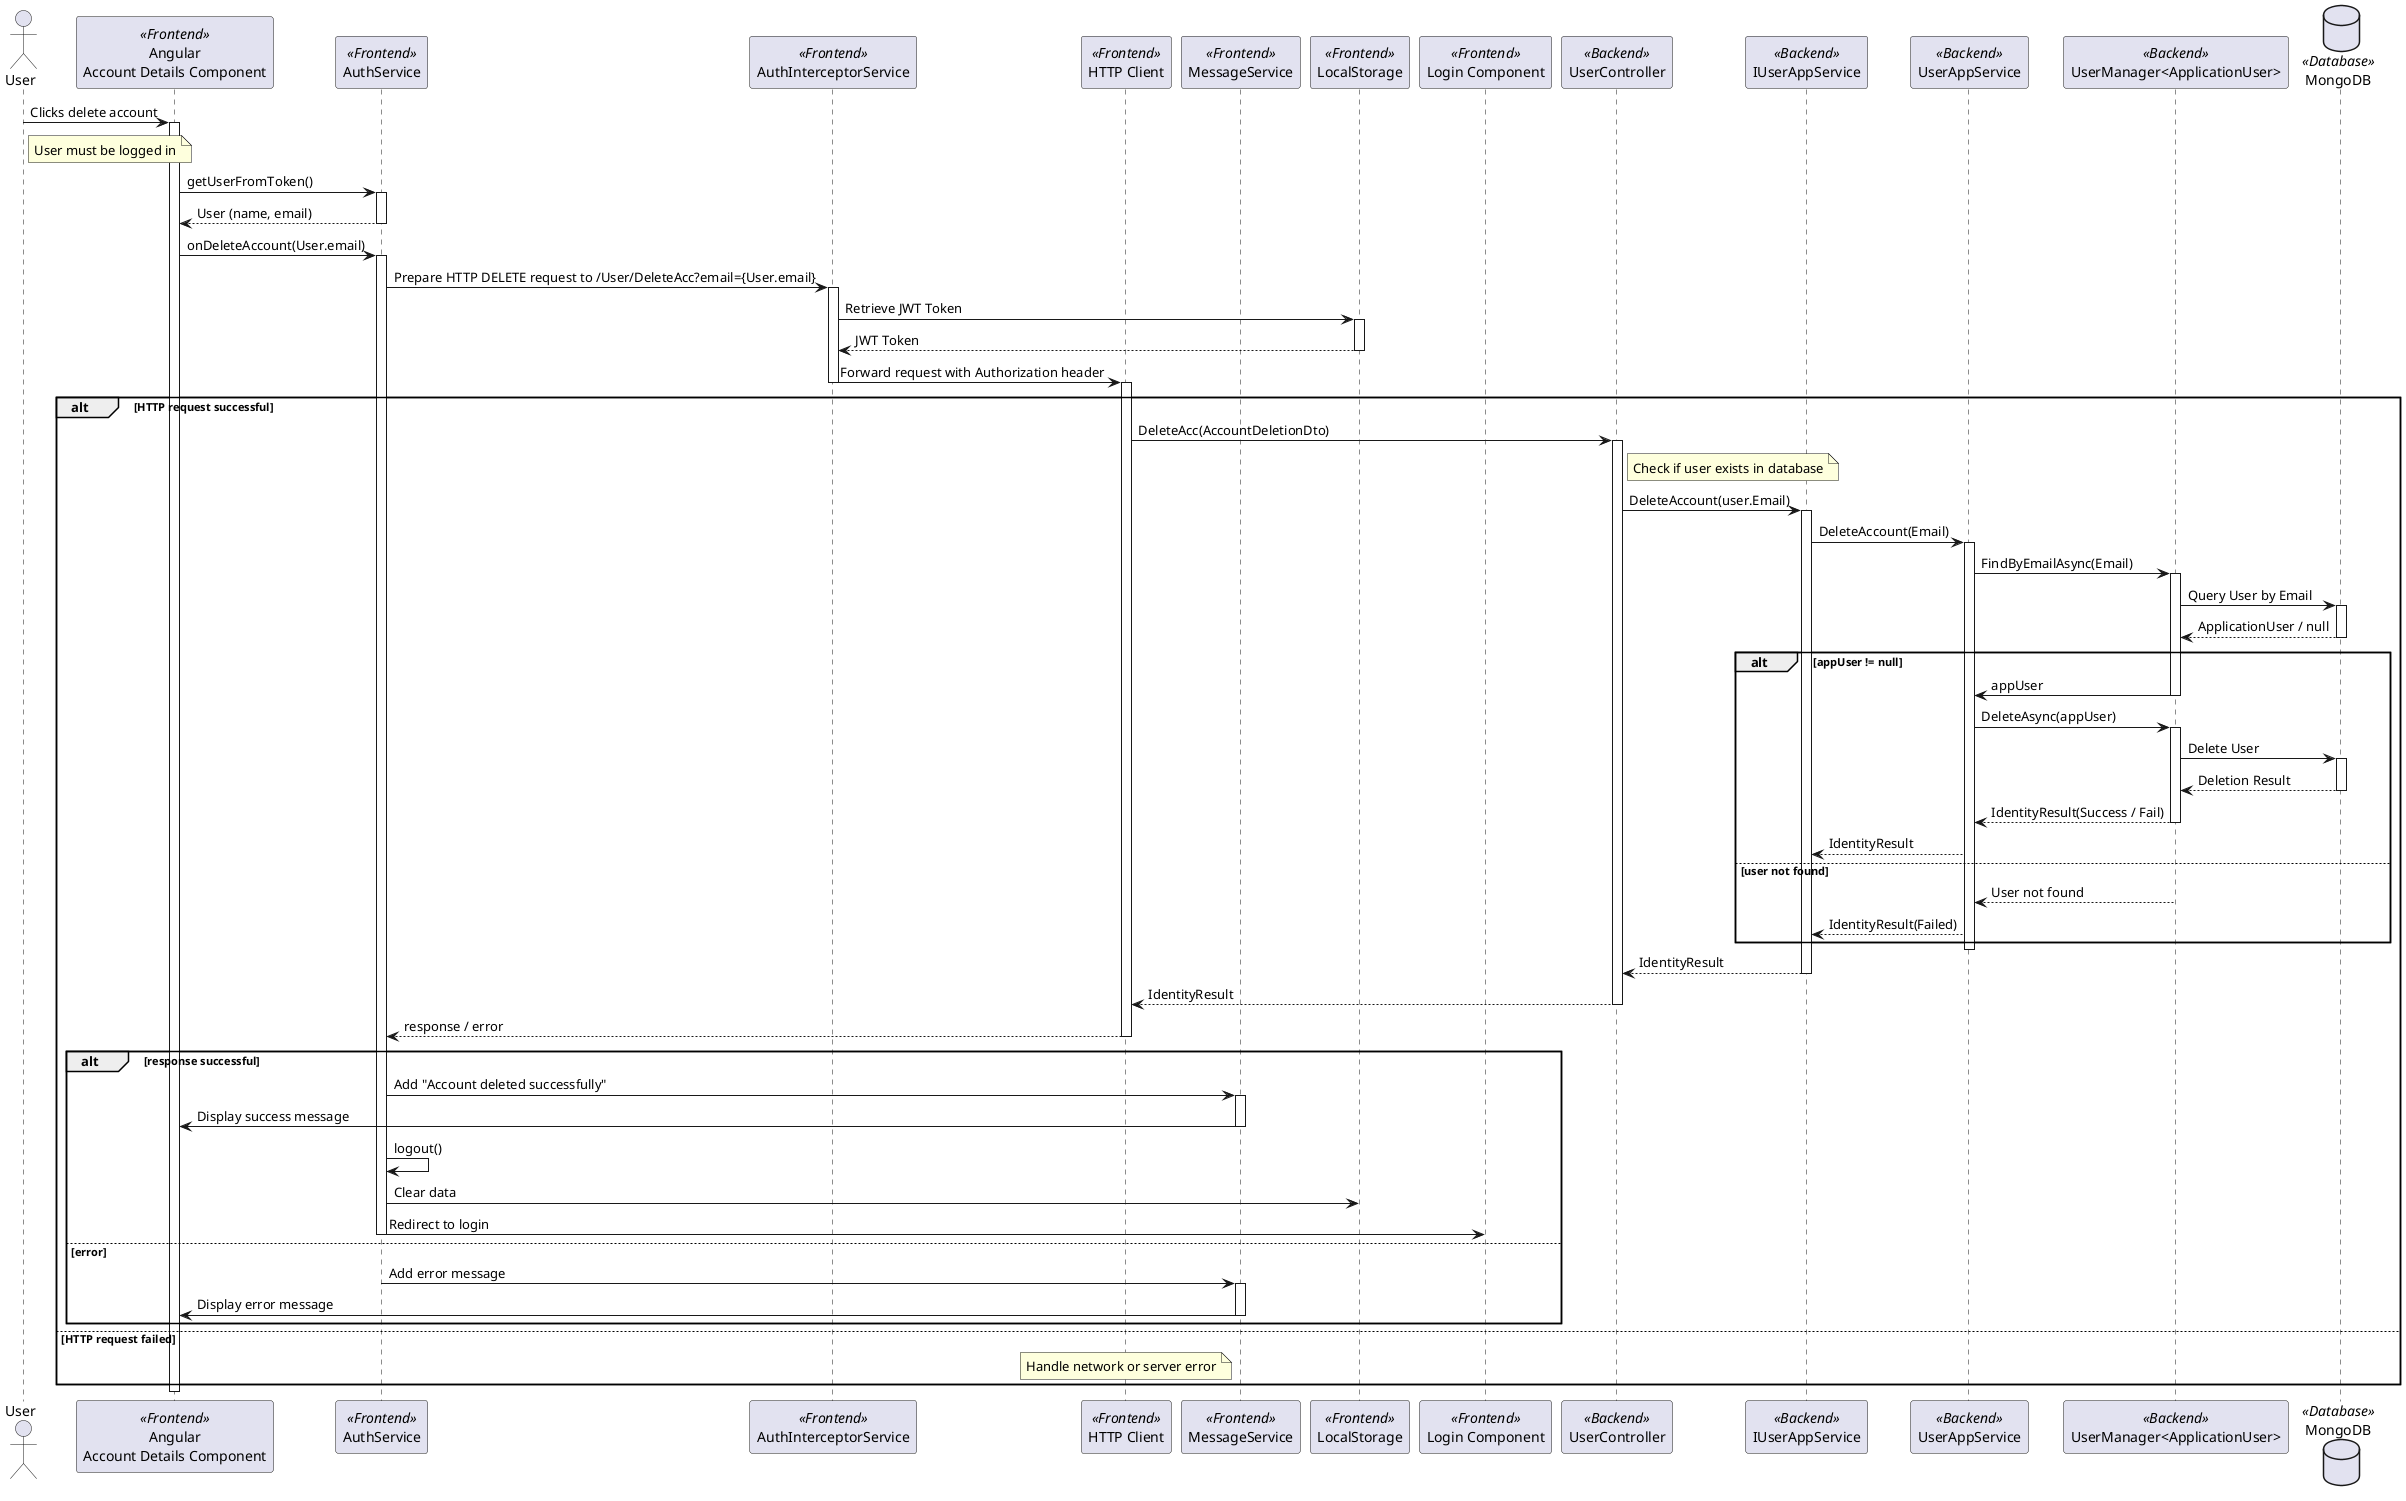 @startuml
actor User

participant "Angular\nAccount Details Component" as Frontend <<Frontend>>
participant "AuthService" as AuthService <<Frontend>>
participant "AuthInterceptorService" as AuthInterceptor <<Frontend>>
participant "HTTP Client" as HttpClient <<Frontend>>
participant "MessageService" as MessageService <<Frontend>>
participant "LocalStorage" as LocalStorage <<Frontend>>
participant "Login Component" as LoginComponent <<Frontend>>

participant "UserController" as Controller <<Backend>>
participant "IUserAppService" as IUserAppService <<Backend>>
participant "UserAppService" as UserAppService <<Backend>>
participant "UserManager<ApplicationUser>" as UserManager <<Backend>>
database "MongoDB" as Database <<Database>>

User -> Frontend: Clicks delete account
note right of User: User must be logged in
activate Frontend

Frontend -> AuthService: getUserFromToken()
activate AuthService
AuthService --> Frontend: User (name, email)
deactivate AuthService

Frontend -> AuthService: onDeleteAccount(User.email)
activate AuthService

AuthService -> AuthInterceptor: Prepare HTTP DELETE request to /User/DeleteAcc?email={User.email}
activate AuthInterceptor
AuthInterceptor -> LocalStorage: Retrieve JWT Token
activate LocalStorage
LocalStorage --> AuthInterceptor: JWT Token
deactivate LocalStorage

AuthInterceptor -> HttpClient: Forward request with Authorization header
deactivate AuthInterceptor
activate HttpClient

alt HTTP request successful
    HttpClient -> Controller: DeleteAcc(AccountDeletionDto)
    activate Controller
    note right of Controller: Check if user exists in database
    Controller -> IUserAppService: DeleteAccount(user.Email)
    activate IUserAppService
    IUserAppService -> UserAppService: DeleteAccount(Email)
    activate UserAppService
    UserAppService -> UserManager: FindByEmailAsync(Email)
    activate UserManager

    UserManager -> Database: Query User by Email
    activate Database
    Database --> UserManager: ApplicationUser / null
    deactivate Database

    alt appUser != null
        UserManager -> UserAppService: appUser
        deactivate UserManager

        UserAppService -> UserManager: DeleteAsync(appUser)
        activate UserManager

        UserManager -> Database: Delete User
        activate Database
        Database --> UserManager: Deletion Result
        deactivate Database

        UserManager --> UserAppService: IdentityResult(Success / Fail)
        deactivate UserManager

        UserAppService --> IUserAppService: IdentityResult
    else user not found
        UserManager --> UserAppService: User not found
        deactivate UserManager

        UserAppService --> IUserAppService: IdentityResult(Failed)
    end
    deactivate UserAppService

    IUserAppService --> Controller: IdentityResult
    deactivate IUserAppService

    Controller --> HttpClient: IdentityResult
    deactivate Controller

    HttpClient --> AuthService: response / error
    deactivate HttpClient

    alt response successful
        AuthService -> MessageService: Add "Account deleted successfully"
        activate MessageService

        MessageService -> Frontend: Display success message
        deactivate MessageService

        AuthService -> AuthService: logout()
        AuthService -> LocalStorage: Clear data
        AuthService -> LoginComponent: Redirect to login
        deactivate AuthService
        deactivate LocalStorage
    else error
        AuthService -> MessageService: Add error message
        activate MessageService

        MessageService -> Frontend: Display error message
        deactivate MessageService

        deactivate AuthService
    end
else HTTP request failed
    note over HttpClient: Handle network or server error
    deactivate HttpClient
end
deactivate Frontend
@enduml
